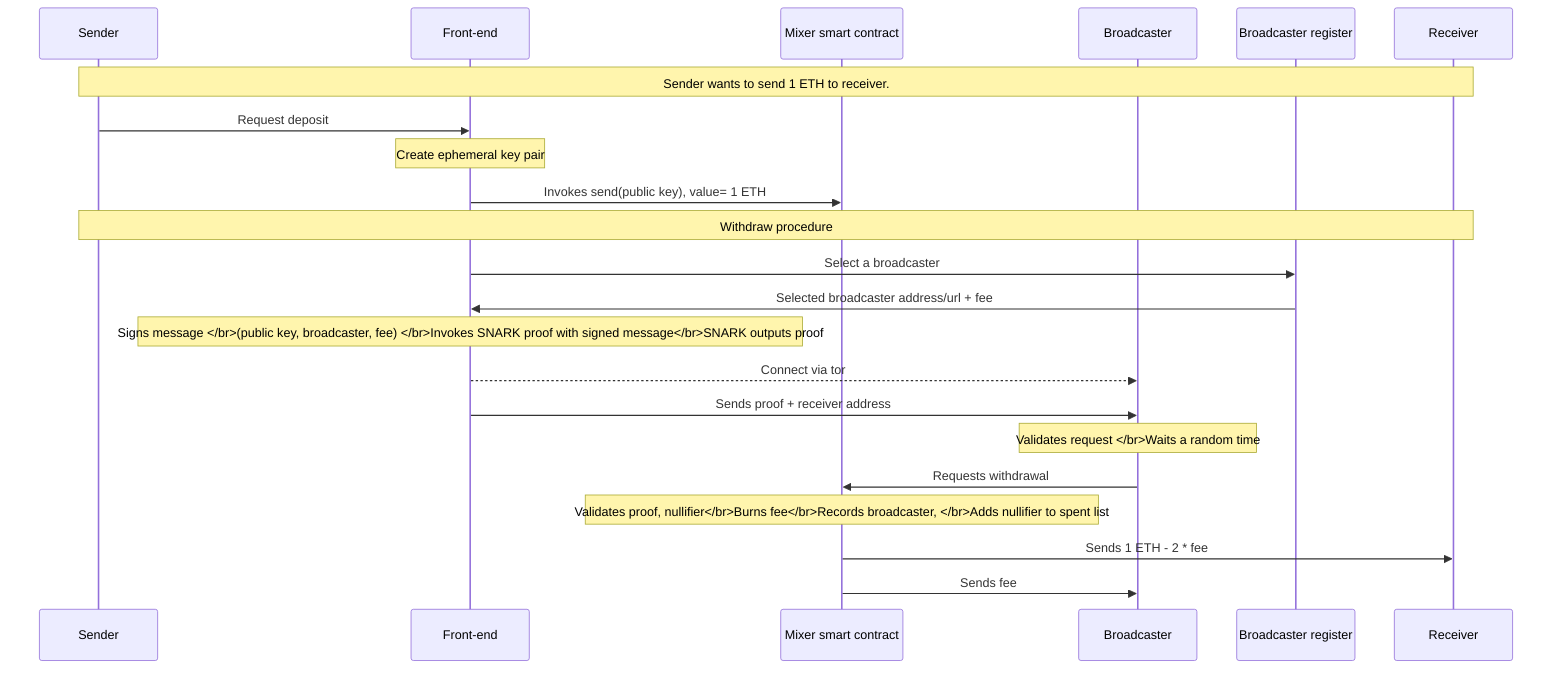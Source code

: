 sequenceDiagram

    # title Minimal Mixer Overview

    participant S as Sender
    participant F as Front-end
    participant M as Mixer smart contract
    participant B as Broadcaster
    participant BR as Broadcaster register
    participant R as Receiver

    Note over S,R: Sender wants to send 1 ETH to receiver.
    S->>F: Request deposit
    Note over F: Create ephemeral key pair
    F->>M: Invokes send(public key), value= 1 ETH

   Note over S,R: Withdraw procedure

   F->>BR: Select a broadcaster
   BR->>F: Selected broadcaster address/url + fee

   Note over F: Signs message </br>(public key, broadcaster, fee) </br>Invokes SNARK proof with signed message</br>SNARK outputs proof

   F-->>B: Connect via tor
   F->>B: Sends proof + receiver address

   Note over B: Validates request </br>Waits a random time
   B->>M: Requests withdrawal
   Note over M: Validates proof, nullifier</br>Burns fee</br>Records broadcaster, </br>Adds nullifier to spent list
   M->>R: Sends 1 ETH - 2 * fee
   M->>B: Sends fee